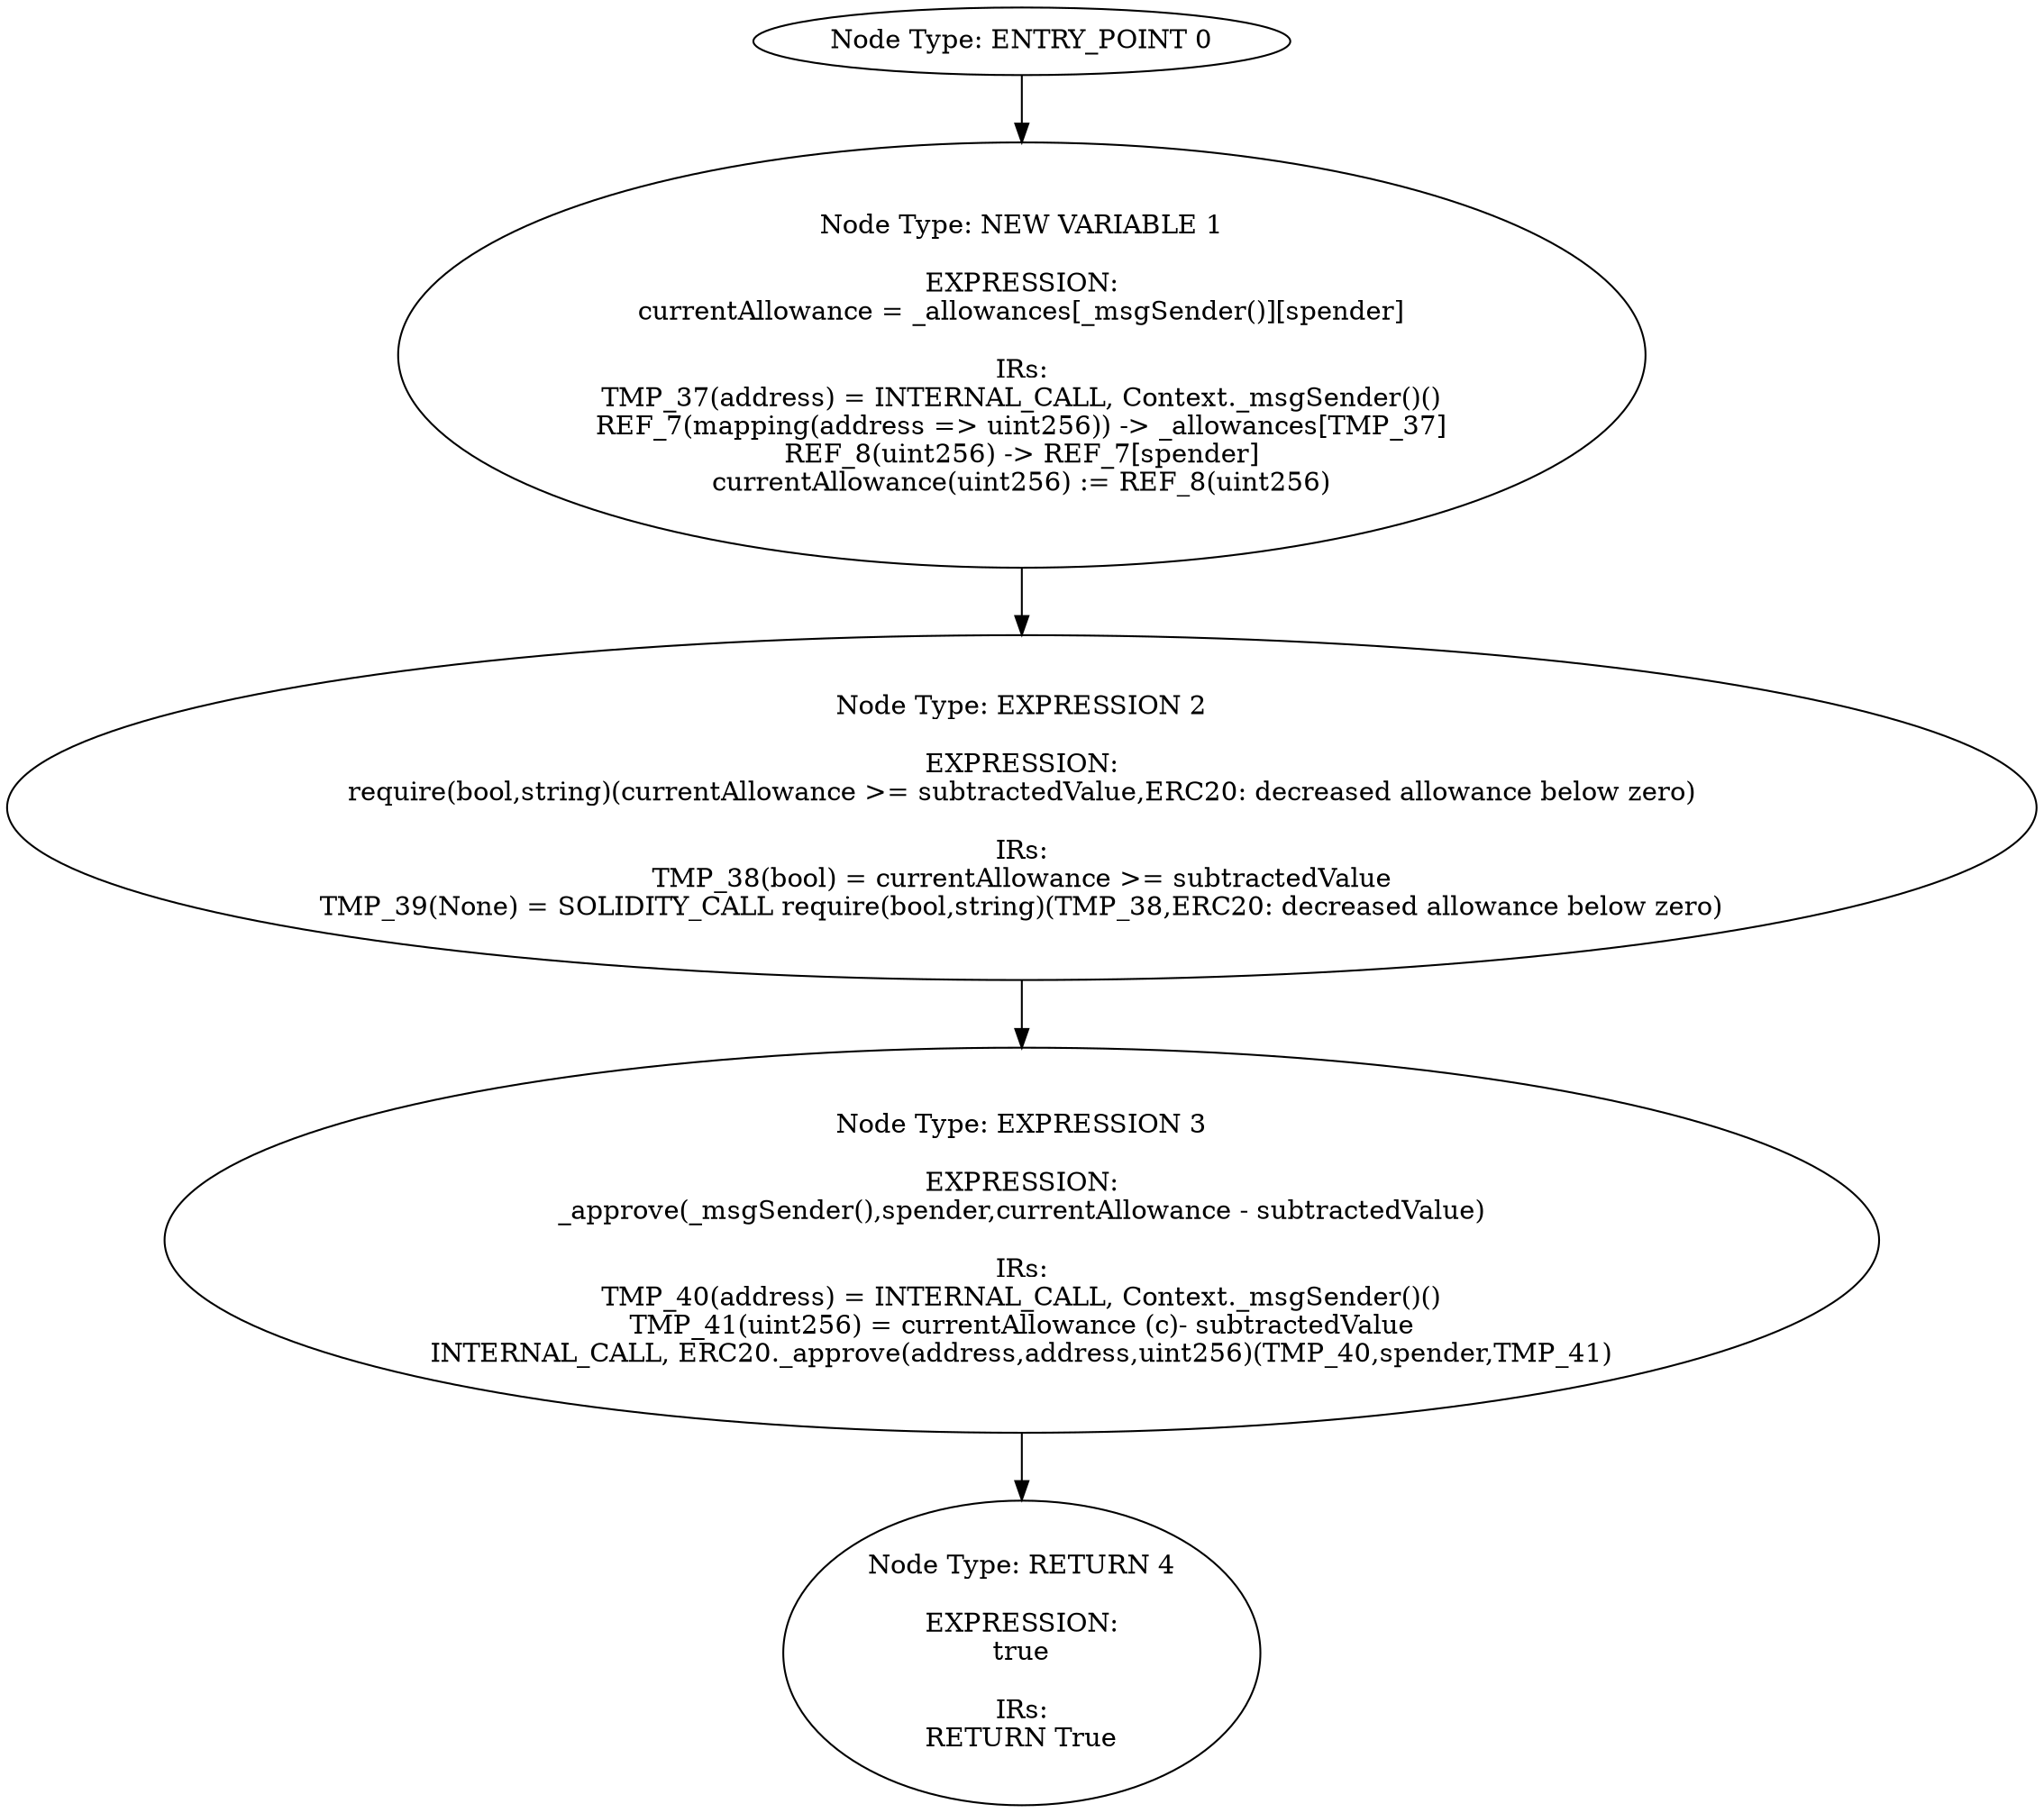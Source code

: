 digraph{
0[label="Node Type: ENTRY_POINT 0
"];
0->1;
1[label="Node Type: NEW VARIABLE 1

EXPRESSION:
currentAllowance = _allowances[_msgSender()][spender]

IRs:
TMP_37(address) = INTERNAL_CALL, Context._msgSender()()
REF_7(mapping(address => uint256)) -> _allowances[TMP_37]
REF_8(uint256) -> REF_7[spender]
currentAllowance(uint256) := REF_8(uint256)"];
1->2;
2[label="Node Type: EXPRESSION 2

EXPRESSION:
require(bool,string)(currentAllowance >= subtractedValue,ERC20: decreased allowance below zero)

IRs:
TMP_38(bool) = currentAllowance >= subtractedValue
TMP_39(None) = SOLIDITY_CALL require(bool,string)(TMP_38,ERC20: decreased allowance below zero)"];
2->3;
3[label="Node Type: EXPRESSION 3

EXPRESSION:
_approve(_msgSender(),spender,currentAllowance - subtractedValue)

IRs:
TMP_40(address) = INTERNAL_CALL, Context._msgSender()()
TMP_41(uint256) = currentAllowance (c)- subtractedValue
INTERNAL_CALL, ERC20._approve(address,address,uint256)(TMP_40,spender,TMP_41)"];
3->4;
4[label="Node Type: RETURN 4

EXPRESSION:
true

IRs:
RETURN True"];
}
